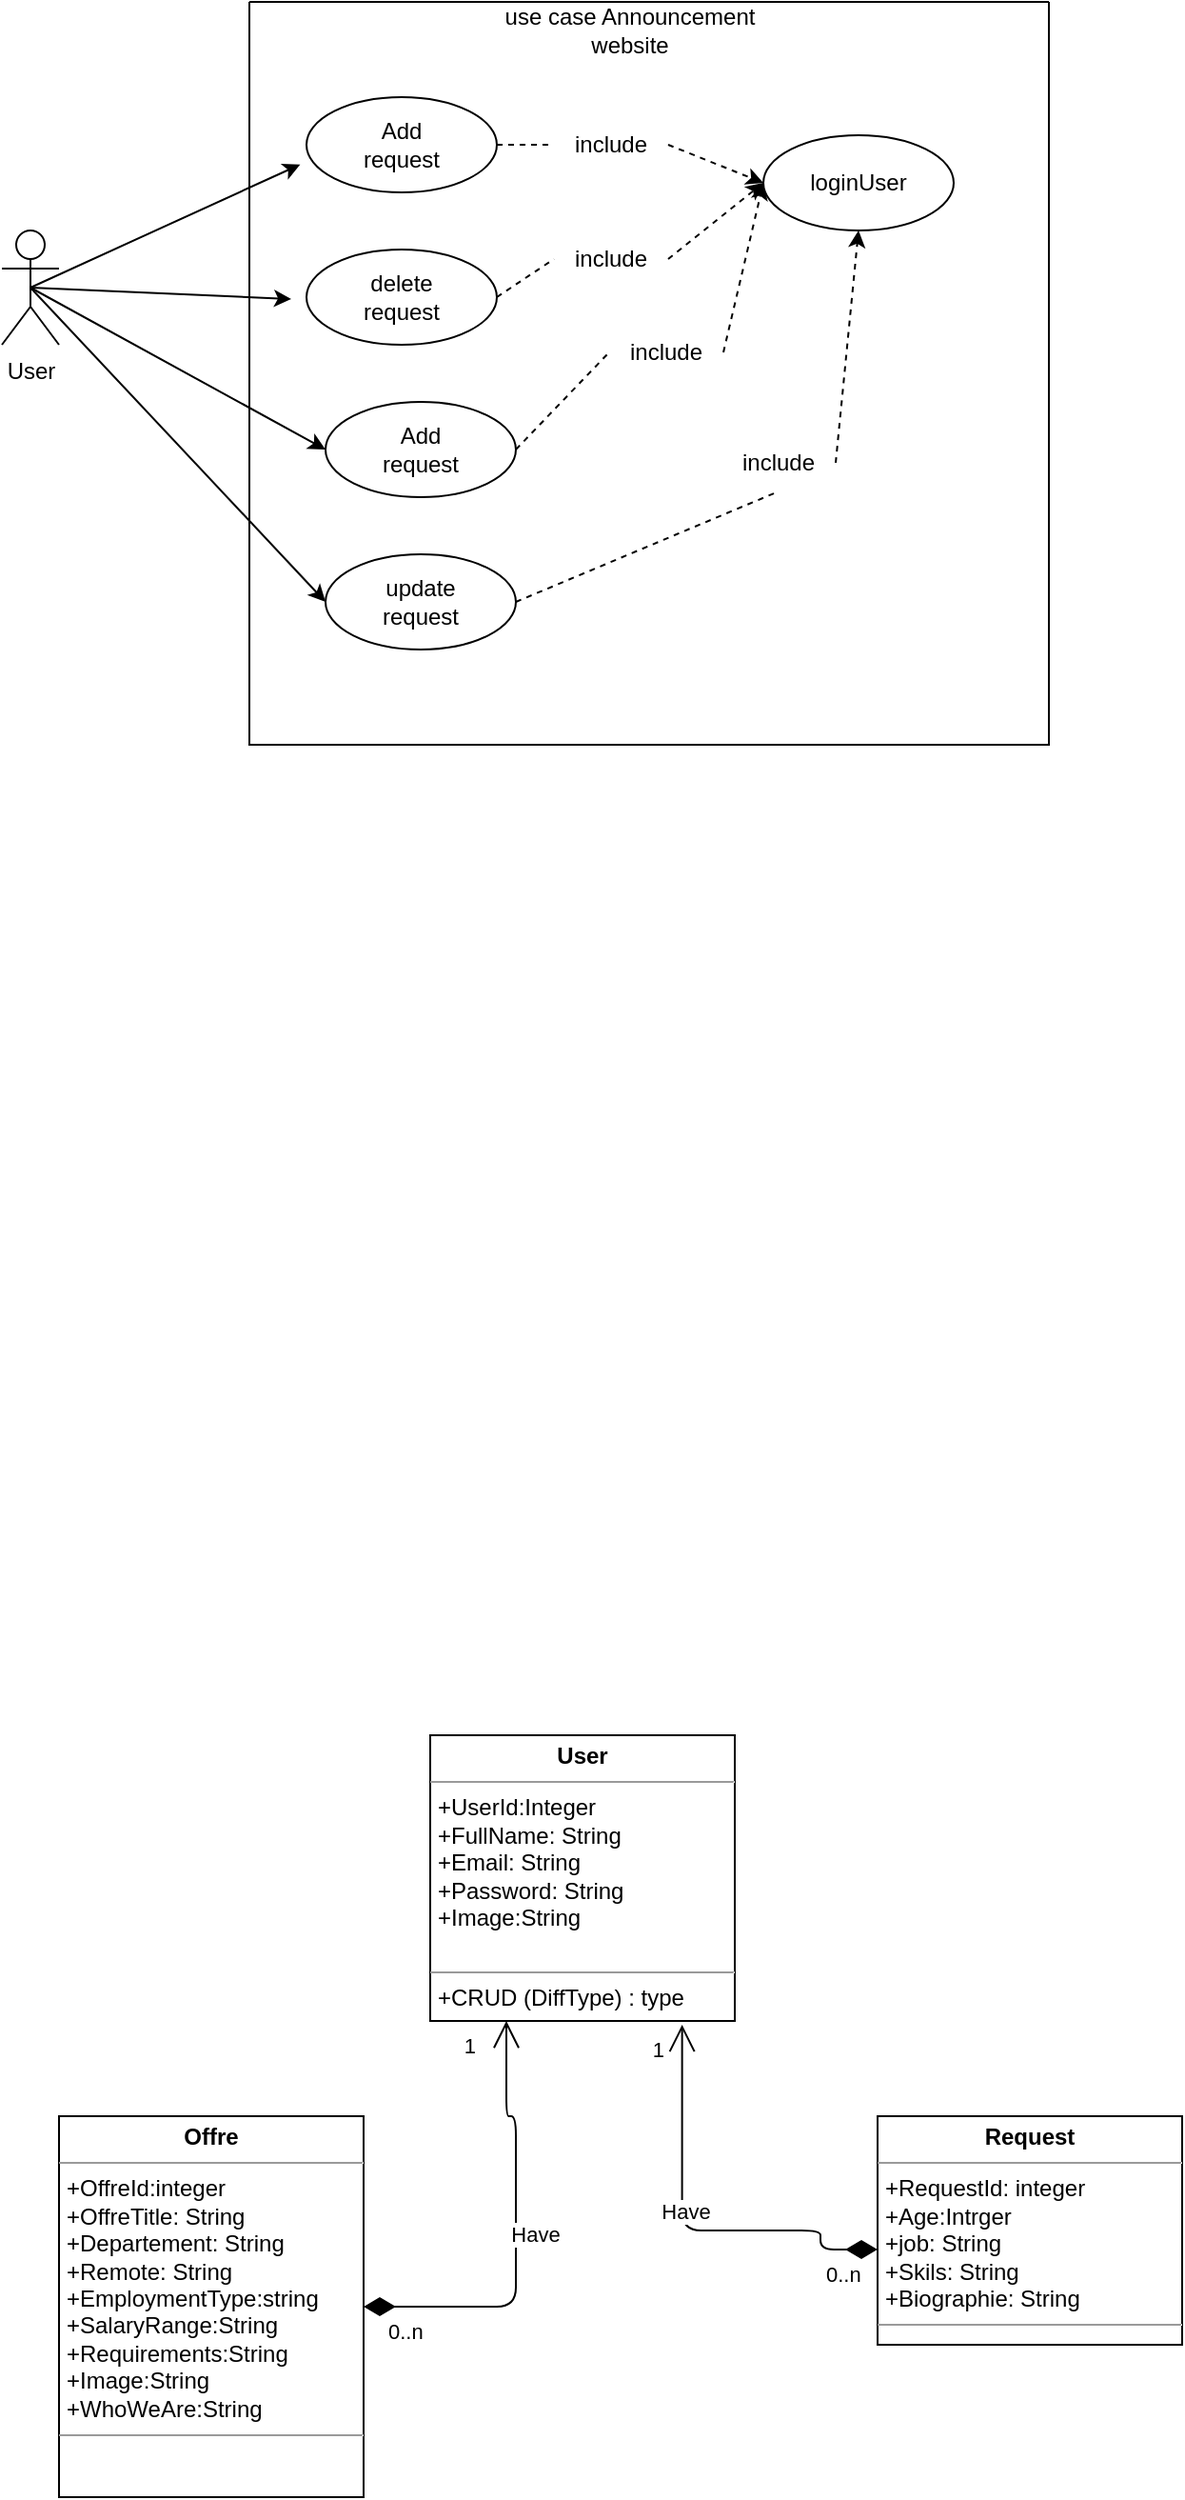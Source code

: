 <mxfile>
    <diagram id="QVY8fGNV-1GPQ9jTZrds" name="Page-1">
        <mxGraphModel dx="734" dy="422" grid="1" gridSize="10" guides="1" tooltips="1" connect="1" arrows="1" fold="1" page="1" pageScale="1" pageWidth="850" pageHeight="1100" math="0" shadow="0">
            <root>
                <mxCell id="0"/>
                <mxCell id="1" parent="0"/>
                <mxCell id="2" value="" style="swimlane;startSize=0;" parent="1" vertex="1">
                    <mxGeometry x="170" y="190" width="420" height="390" as="geometry"/>
                </mxCell>
                <mxCell id="3" value="use case Announcement website" style="text;html=1;strokeColor=none;fillColor=none;align=center;verticalAlign=middle;whiteSpace=wrap;rounded=0;" parent="2" vertex="1">
                    <mxGeometry x="130" width="140" height="30" as="geometry"/>
                </mxCell>
                <mxCell id="23" style="edgeStyle=none;html=1;exitX=1;exitY=0.5;exitDx=0;exitDy=0;entryX=0;entryY=0.5;entryDx=0;entryDy=0;dashed=1;startArrow=none;" parent="2" source="24" target="15" edge="1">
                    <mxGeometry relative="1" as="geometry"/>
                </mxCell>
                <mxCell id="5" value="" style="ellipse;whiteSpace=wrap;html=1;" parent="2" vertex="1">
                    <mxGeometry x="30" y="50" width="100" height="50" as="geometry"/>
                </mxCell>
                <mxCell id="6" value="Add request" style="text;html=1;strokeColor=none;fillColor=none;align=center;verticalAlign=middle;whiteSpace=wrap;rounded=0;" parent="2" vertex="1">
                    <mxGeometry x="50" y="60" width="60" height="30" as="geometry"/>
                </mxCell>
                <mxCell id="26" style="edgeStyle=none;html=1;exitX=1;exitY=0.5;exitDx=0;exitDy=0;entryX=0;entryY=0.5;entryDx=0;entryDy=0;dashed=1;startArrow=none;" parent="2" source="27" target="15" edge="1">
                    <mxGeometry relative="1" as="geometry"/>
                </mxCell>
                <mxCell id="11" value="" style="ellipse;whiteSpace=wrap;html=1;" parent="2" vertex="1">
                    <mxGeometry x="30" y="130" width="100" height="50" as="geometry"/>
                </mxCell>
                <mxCell id="12" value="delete request" style="text;html=1;strokeColor=none;fillColor=none;align=center;verticalAlign=middle;whiteSpace=wrap;rounded=0;" parent="2" vertex="1">
                    <mxGeometry x="50" y="140" width="60" height="30" as="geometry"/>
                </mxCell>
                <mxCell id="29" style="edgeStyle=none;html=1;exitX=1;exitY=0.5;exitDx=0;exitDy=0;entryX=0;entryY=0.5;entryDx=0;entryDy=0;dashed=1;startArrow=none;" parent="2" source="30" target="15" edge="1">
                    <mxGeometry relative="1" as="geometry"/>
                </mxCell>
                <mxCell id="13" value="" style="ellipse;whiteSpace=wrap;html=1;" parent="2" vertex="1">
                    <mxGeometry x="40" y="210" width="100" height="50" as="geometry"/>
                </mxCell>
                <mxCell id="14" value="Add request" style="text;html=1;strokeColor=none;fillColor=none;align=center;verticalAlign=middle;whiteSpace=wrap;rounded=0;" parent="2" vertex="1">
                    <mxGeometry x="60" y="220" width="60" height="30" as="geometry"/>
                </mxCell>
                <mxCell id="15" value="" style="ellipse;whiteSpace=wrap;html=1;" parent="2" vertex="1">
                    <mxGeometry x="270" y="70" width="100" height="50" as="geometry"/>
                </mxCell>
                <mxCell id="16" value="loginUser" style="text;html=1;strokeColor=none;fillColor=none;align=center;verticalAlign=middle;whiteSpace=wrap;rounded=0;" parent="2" vertex="1">
                    <mxGeometry x="290" y="80" width="60" height="30" as="geometry"/>
                </mxCell>
                <mxCell id="32" style="edgeStyle=none;html=1;exitX=1;exitY=0.5;exitDx=0;exitDy=0;entryX=0.5;entryY=1;entryDx=0;entryDy=0;dashed=1;startArrow=none;" parent="2" source="33" target="15" edge="1">
                    <mxGeometry relative="1" as="geometry"/>
                </mxCell>
                <mxCell id="17" value="" style="ellipse;whiteSpace=wrap;html=1;" parent="2" vertex="1">
                    <mxGeometry x="40" y="290" width="100" height="50" as="geometry"/>
                </mxCell>
                <mxCell id="18" value="update request" style="text;html=1;strokeColor=none;fillColor=none;align=center;verticalAlign=middle;whiteSpace=wrap;rounded=0;" parent="2" vertex="1">
                    <mxGeometry x="60" y="300" width="60" height="30" as="geometry"/>
                </mxCell>
                <mxCell id="24" value="include" style="text;html=1;strokeColor=none;fillColor=none;align=center;verticalAlign=middle;whiteSpace=wrap;rounded=0;" parent="2" vertex="1">
                    <mxGeometry x="160" y="60" width="60" height="30" as="geometry"/>
                </mxCell>
                <mxCell id="25" value="" style="edgeStyle=none;html=1;exitX=1;exitY=0.5;exitDx=0;exitDy=0;entryX=0;entryY=0.5;entryDx=0;entryDy=0;dashed=1;endArrow=none;" parent="2" source="5" target="24" edge="1">
                    <mxGeometry relative="1" as="geometry">
                        <mxPoint x="300" y="265" as="sourcePoint"/>
                        <mxPoint x="440" y="285" as="targetPoint"/>
                    </mxGeometry>
                </mxCell>
                <mxCell id="27" value="include" style="text;html=1;strokeColor=none;fillColor=none;align=center;verticalAlign=middle;whiteSpace=wrap;rounded=0;" parent="2" vertex="1">
                    <mxGeometry x="160" y="120" width="60" height="30" as="geometry"/>
                </mxCell>
                <mxCell id="28" value="" style="edgeStyle=none;html=1;exitX=1;exitY=0.5;exitDx=0;exitDy=0;entryX=0;entryY=0.5;entryDx=0;entryDy=0;dashed=1;endArrow=none;" parent="2" source="11" target="27" edge="1">
                    <mxGeometry relative="1" as="geometry">
                        <mxPoint x="300" y="345" as="sourcePoint"/>
                        <mxPoint x="440" y="285" as="targetPoint"/>
                    </mxGeometry>
                </mxCell>
                <mxCell id="30" value="include" style="text;html=1;strokeColor=none;fillColor=none;align=center;verticalAlign=middle;whiteSpace=wrap;rounded=0;" parent="2" vertex="1">
                    <mxGeometry x="189" y="169" width="60" height="30" as="geometry"/>
                </mxCell>
                <mxCell id="31" value="" style="edgeStyle=none;html=1;exitX=1;exitY=0.5;exitDx=0;exitDy=0;entryX=0;entryY=0.5;entryDx=0;entryDy=0;dashed=1;endArrow=none;" parent="2" source="13" target="30" edge="1">
                    <mxGeometry relative="1" as="geometry">
                        <mxPoint x="310" y="425" as="sourcePoint"/>
                        <mxPoint x="440" y="285" as="targetPoint"/>
                    </mxGeometry>
                </mxCell>
                <mxCell id="33" value="include" style="text;html=1;strokeColor=none;fillColor=none;align=center;verticalAlign=middle;whiteSpace=wrap;rounded=0;" parent="2" vertex="1">
                    <mxGeometry x="248" y="227" width="60" height="30" as="geometry"/>
                </mxCell>
                <mxCell id="34" value="" style="edgeStyle=none;html=1;exitX=1;exitY=0.5;exitDx=0;exitDy=0;entryX=0.5;entryY=1;entryDx=0;entryDy=0;dashed=1;endArrow=none;" parent="2" source="17" target="33" edge="1">
                    <mxGeometry relative="1" as="geometry">
                        <mxPoint x="310" y="505" as="sourcePoint"/>
                        <mxPoint x="490" y="310" as="targetPoint"/>
                    </mxGeometry>
                </mxCell>
                <mxCell id="19" style="edgeStyle=none;html=1;exitX=0.5;exitY=0.5;exitDx=0;exitDy=0;exitPerimeter=0;entryX=-0.033;entryY=0.707;entryDx=0;entryDy=0;entryPerimeter=0;" parent="1" source="4" target="5" edge="1">
                    <mxGeometry relative="1" as="geometry"/>
                </mxCell>
                <mxCell id="20" style="edgeStyle=none;html=1;exitX=0.5;exitY=0.5;exitDx=0;exitDy=0;exitPerimeter=0;entryX=-0.08;entryY=0.52;entryDx=0;entryDy=0;entryPerimeter=0;" parent="1" source="4" target="11" edge="1">
                    <mxGeometry relative="1" as="geometry"/>
                </mxCell>
                <mxCell id="21" style="edgeStyle=none;html=1;exitX=0.5;exitY=0.5;exitDx=0;exitDy=0;exitPerimeter=0;entryX=0;entryY=0.5;entryDx=0;entryDy=0;" parent="1" source="4" target="13" edge="1">
                    <mxGeometry relative="1" as="geometry"/>
                </mxCell>
                <mxCell id="22" style="edgeStyle=none;html=1;exitX=0.5;exitY=0.5;exitDx=0;exitDy=0;exitPerimeter=0;entryX=0;entryY=0.5;entryDx=0;entryDy=0;" parent="1" source="4" target="17" edge="1">
                    <mxGeometry relative="1" as="geometry"/>
                </mxCell>
                <mxCell id="4" value="User" style="shape=umlActor;verticalLabelPosition=bottom;verticalAlign=top;html=1;outlineConnect=0;" parent="1" vertex="1">
                    <mxGeometry x="40" y="310" width="30" height="60" as="geometry"/>
                </mxCell>
                <mxCell id="64" value="&lt;p style=&quot;margin: 0px ; margin-top: 4px ; text-align: center&quot;&gt;&lt;b&gt;User&lt;/b&gt;&lt;/p&gt;&lt;hr size=&quot;1&quot;&gt;&lt;p style=&quot;margin: 0px ; margin-left: 4px&quot;&gt;+UserId:Integer&lt;/p&gt;&lt;p style=&quot;margin: 0px 0px 0px 4px&quot;&gt;+FullName: String&lt;/p&gt;&lt;p style=&quot;margin: 0px 0px 0px 4px&quot;&gt;+Email: String&lt;/p&gt;&lt;p style=&quot;margin: 0px 0px 0px 4px&quot;&gt;+Password: String&lt;/p&gt;&lt;p style=&quot;margin: 0px 0px 0px 4px&quot;&gt;+Image:String&lt;/p&gt;&lt;div&gt;&lt;br&gt;&lt;/div&gt;&lt;hr size=&quot;1&quot;&gt;&lt;p style=&quot;margin: 0px ; margin-left: 4px&quot;&gt;+CRUD (DiffType) : type&lt;/p&gt;" style="verticalAlign=top;align=left;overflow=fill;fontSize=12;fontFamily=Helvetica;html=1;" parent="1" vertex="1">
                    <mxGeometry x="265" y="1100" width="160" height="150" as="geometry"/>
                </mxCell>
                <mxCell id="68" value="&lt;p style=&quot;margin: 0px ; margin-top: 4px ; text-align: center&quot;&gt;&lt;b&gt;Request&lt;/b&gt;&lt;/p&gt;&lt;hr size=&quot;1&quot;&gt;&lt;p style=&quot;margin: 0px ; margin-left: 4px&quot;&gt;+RequestId: integer&lt;/p&gt;&lt;p style=&quot;margin: 0px ; margin-left: 4px&quot;&gt;+Age:Intrger&lt;/p&gt;&lt;p style=&quot;margin: 0px ; margin-left: 4px&quot;&gt;+job: String&lt;/p&gt;&lt;p style=&quot;margin: 0px ; margin-left: 4px&quot;&gt;+Skils: String&lt;/p&gt;&lt;p style=&quot;margin: 0px ; margin-left: 4px&quot;&gt;+Biographie: String&lt;/p&gt;&lt;hr size=&quot;1&quot;&gt;&lt;p style=&quot;margin: 0px ; margin-left: 4px&quot;&gt;&lt;br&gt;&lt;/p&gt;" style="verticalAlign=top;align=left;overflow=fill;fontSize=12;fontFamily=Helvetica;html=1;" parent="1" vertex="1">
                    <mxGeometry x="500" y="1300" width="160" height="120" as="geometry"/>
                </mxCell>
                <mxCell id="69" value="&lt;p style=&quot;margin: 0px ; margin-top: 4px ; text-align: center&quot;&gt;&lt;b&gt;Offre&lt;/b&gt;&lt;/p&gt;&lt;hr size=&quot;1&quot;&gt;&lt;p style=&quot;margin: 0px ; margin-left: 4px&quot;&gt;+OffreId:integer&lt;/p&gt;&lt;p style=&quot;margin: 0px ; margin-left: 4px&quot;&gt;+OffreTitle: String&lt;/p&gt;&lt;p style=&quot;margin: 0px ; margin-left: 4px&quot;&gt;+Departement: String&lt;/p&gt;&lt;p style=&quot;margin: 0px ; margin-left: 4px&quot;&gt;+Remote: String&lt;/p&gt;&lt;p style=&quot;margin: 0px ; margin-left: 4px&quot;&gt;+EmploymentType:string&lt;/p&gt;&lt;p style=&quot;margin: 0px ; margin-left: 4px&quot;&gt;+SalaryRange:String&lt;/p&gt;&lt;p style=&quot;margin: 0px ; margin-left: 4px&quot;&gt;+Requirements:String&lt;/p&gt;&lt;p style=&quot;margin: 0px ; margin-left: 4px&quot;&gt;+Image:String&lt;/p&gt;&lt;p style=&quot;margin: 0px ; margin-left: 4px&quot;&gt;+WhoWeAre:String&lt;/p&gt;&lt;hr size=&quot;1&quot;&gt;&lt;p style=&quot;margin: 0px ; margin-left: 4px&quot;&gt;&lt;br&gt;&lt;/p&gt;" style="verticalAlign=top;align=left;overflow=fill;fontSize=12;fontFamily=Helvetica;html=1;" parent="1" vertex="1">
                    <mxGeometry x="70" y="1300" width="160" height="200" as="geometry"/>
                </mxCell>
                <mxCell id="70" value="Have" style="endArrow=open;html=1;endSize=12;startArrow=diamondThin;startSize=14;startFill=1;edgeStyle=orthogonalEdgeStyle;entryX=0.827;entryY=1.013;entryDx=0;entryDy=0;entryPerimeter=0;" parent="1" edge="1" target="64" source="68">
                    <mxGeometry x="0.006" y="-10" relative="1" as="geometry">
                        <mxPoint x="480" y="1360" as="sourcePoint"/>
                        <mxPoint x="520" y="1360" as="targetPoint"/>
                        <Array as="points">
                            <mxPoint x="470" y="1370"/>
                            <mxPoint x="470" y="1360"/>
                            <mxPoint x="397" y="1360"/>
                        </Array>
                        <mxPoint as="offset"/>
                    </mxGeometry>
                </mxCell>
                <mxCell id="71" value="0..n" style="edgeLabel;resizable=0;html=1;align=left;verticalAlign=top;" parent="70" connectable="0" vertex="1">
                    <mxGeometry x="-1" relative="1" as="geometry">
                        <mxPoint x="-29" as="offset"/>
                    </mxGeometry>
                </mxCell>
                <mxCell id="72" value="1" style="edgeLabel;resizable=0;html=1;align=right;verticalAlign=top;" parent="70" connectable="0" vertex="1">
                    <mxGeometry x="1" relative="1" as="geometry">
                        <mxPoint x="-9" as="offset"/>
                    </mxGeometry>
                </mxCell>
                <mxCell id="74" value="Have" style="endArrow=open;html=1;endSize=12;startArrow=diamondThin;startSize=14;startFill=1;edgeStyle=orthogonalEdgeStyle;entryX=0.25;entryY=1;entryDx=0;entryDy=0;exitX=1;exitY=0.5;exitDx=0;exitDy=0;" parent="1" target="64" edge="1" source="69">
                    <mxGeometry x="0.006" y="-10" relative="1" as="geometry">
                        <mxPoint x="240" y="1380" as="sourcePoint"/>
                        <mxPoint x="270" y="1330" as="targetPoint"/>
                        <Array as="points">
                            <mxPoint x="310" y="1400"/>
                            <mxPoint x="310" y="1300"/>
                            <mxPoint x="305" y="1300"/>
                        </Array>
                        <mxPoint as="offset"/>
                    </mxGeometry>
                </mxCell>
                <mxCell id="75" value="0..n" style="edgeLabel;resizable=0;html=1;align=left;verticalAlign=top;" parent="74" connectable="0" vertex="1">
                    <mxGeometry x="-1" relative="1" as="geometry">
                        <mxPoint x="11" as="offset"/>
                    </mxGeometry>
                </mxCell>
                <mxCell id="76" value="1" style="edgeLabel;resizable=0;html=1;align=right;verticalAlign=top;" parent="74" connectable="0" vertex="1">
                    <mxGeometry x="1" relative="1" as="geometry">
                        <mxPoint x="-16" as="offset"/>
                    </mxGeometry>
                </mxCell>
            </root>
        </mxGraphModel>
    </diagram>
</mxfile>
